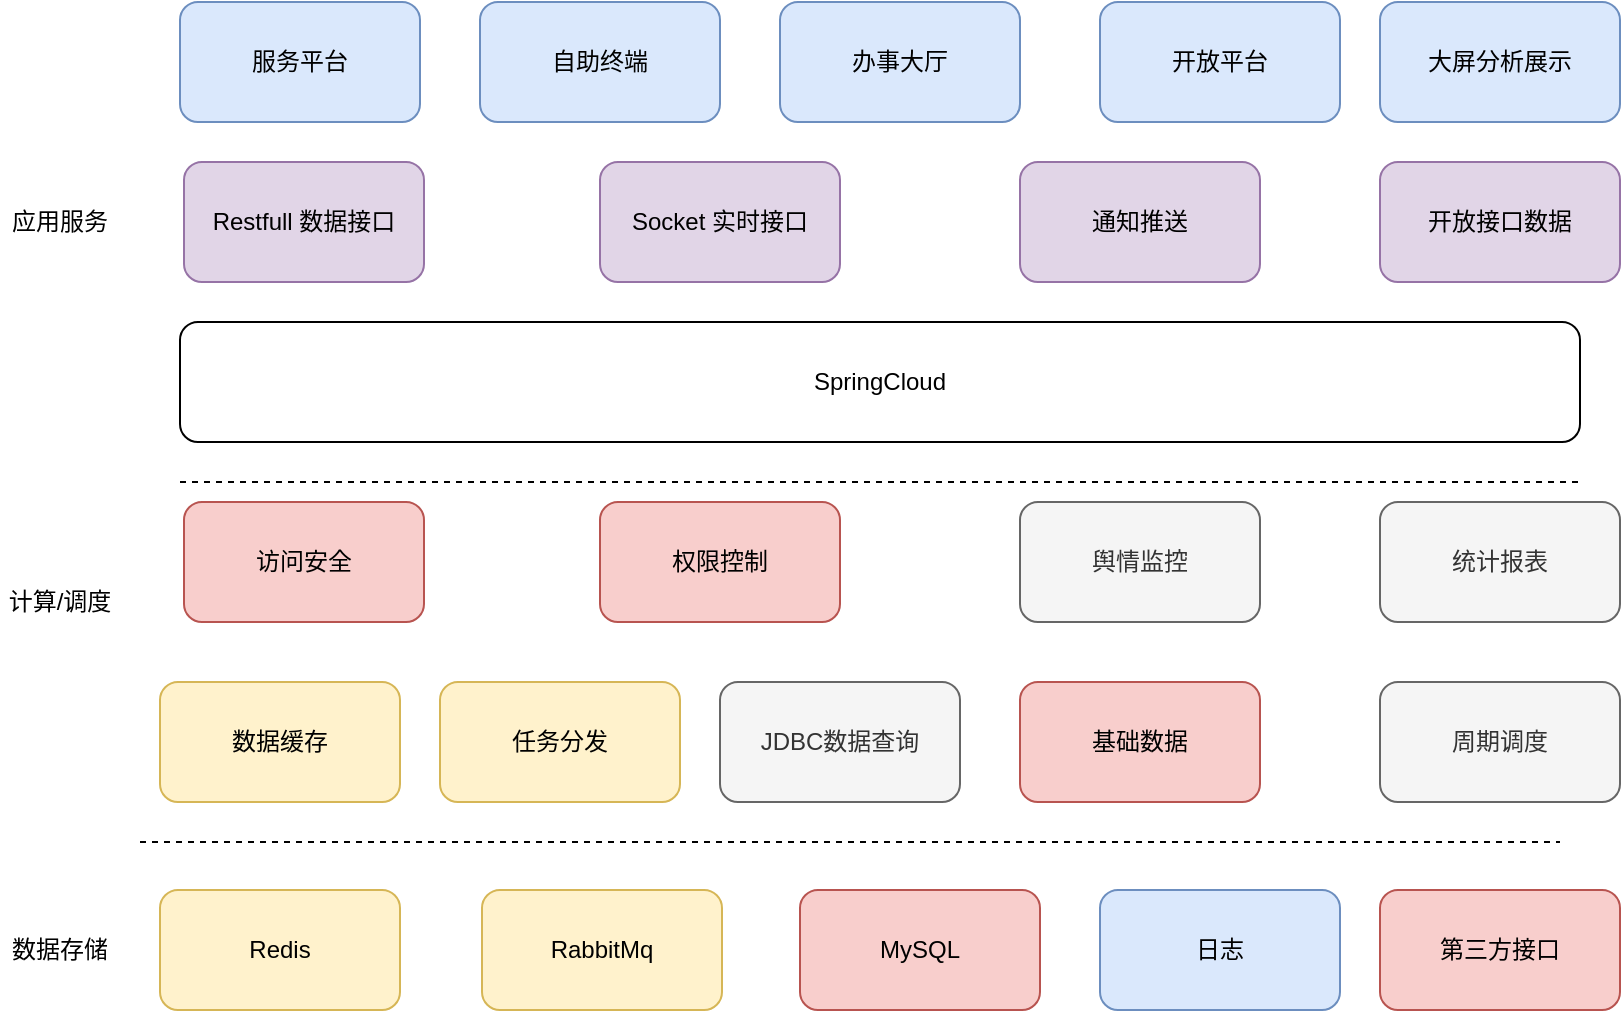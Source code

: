 <mxfile version="12.5.5" type="github">
  <diagram id="Hi7QrelX07eE-1ibjC6R" name="第 1 页">
    <mxGraphModel dx="891" dy="591" grid="1" gridSize="10" guides="1" tooltips="1" connect="1" arrows="1" fold="1" page="1" pageScale="1" pageWidth="827" pageHeight="1169" math="0" shadow="0">
      <root>
        <mxCell id="0"/>
        <mxCell id="1" parent="0"/>
        <mxCell id="vQXIs_iH9I_F0HhUDLEr-1" value="Redis" style="rounded=1;whiteSpace=wrap;html=1;fillColor=#fff2cc;strokeColor=#d6b656;" vertex="1" parent="1">
          <mxGeometry x="130" y="494" width="120" height="60" as="geometry"/>
        </mxCell>
        <mxCell id="vQXIs_iH9I_F0HhUDLEr-2" value="MySQL" style="rounded=1;whiteSpace=wrap;html=1;fillColor=#f8cecc;strokeColor=#b85450;" vertex="1" parent="1">
          <mxGeometry x="450" y="494" width="120" height="60" as="geometry"/>
        </mxCell>
        <mxCell id="vQXIs_iH9I_F0HhUDLEr-3" value="" style="endArrow=none;dashed=1;html=1;" edge="1" parent="1">
          <mxGeometry width="50" height="50" relative="1" as="geometry">
            <mxPoint x="120" y="470" as="sourcePoint"/>
            <mxPoint x="830" y="470" as="targetPoint"/>
            <Array as="points">
              <mxPoint x="400" y="470"/>
            </Array>
          </mxGeometry>
        </mxCell>
        <mxCell id="vQXIs_iH9I_F0HhUDLEr-4" value="数据存储" style="text;html=1;strokeColor=none;fillColor=none;align=center;verticalAlign=middle;whiteSpace=wrap;rounded=0;" vertex="1" parent="1">
          <mxGeometry x="50" y="514" width="60" height="20" as="geometry"/>
        </mxCell>
        <mxCell id="vQXIs_iH9I_F0HhUDLEr-5" value="日志" style="rounded=1;whiteSpace=wrap;html=1;fillColor=#dae8fc;strokeColor=#6c8ebf;" vertex="1" parent="1">
          <mxGeometry x="600" y="494" width="120" height="60" as="geometry"/>
        </mxCell>
        <mxCell id="vQXIs_iH9I_F0HhUDLEr-6" value="计算/调度" style="text;html=1;strokeColor=none;fillColor=none;align=center;verticalAlign=middle;whiteSpace=wrap;rounded=0;" vertex="1" parent="1">
          <mxGeometry x="50" y="340" width="60" height="20" as="geometry"/>
        </mxCell>
        <mxCell id="vQXIs_iH9I_F0HhUDLEr-7" value="应用服务" style="text;html=1;strokeColor=none;fillColor=none;align=center;verticalAlign=middle;whiteSpace=wrap;rounded=0;" vertex="1" parent="1">
          <mxGeometry x="50" y="150" width="60" height="20" as="geometry"/>
        </mxCell>
        <mxCell id="vQXIs_iH9I_F0HhUDLEr-15" value="周期调度" style="rounded=1;whiteSpace=wrap;html=1;fillColor=#f5f5f5;strokeColor=#666666;fontColor=#333333;" vertex="1" parent="1">
          <mxGeometry x="740" y="390" width="120" height="60" as="geometry"/>
        </mxCell>
        <mxCell id="vQXIs_iH9I_F0HhUDLEr-16" value="统计报表" style="rounded=1;whiteSpace=wrap;html=1;fillColor=#f5f5f5;strokeColor=#666666;fontColor=#333333;" vertex="1" parent="1">
          <mxGeometry x="740" y="300" width="120" height="60" as="geometry"/>
        </mxCell>
        <mxCell id="vQXIs_iH9I_F0HhUDLEr-17" value="Restfull 数据接口" style="rounded=1;whiteSpace=wrap;html=1;fillColor=#e1d5e7;strokeColor=#9673a6;" vertex="1" parent="1">
          <mxGeometry x="142" y="130" width="120" height="60" as="geometry"/>
        </mxCell>
        <mxCell id="vQXIs_iH9I_F0HhUDLEr-18" value="Socket 实时接口" style="rounded=1;whiteSpace=wrap;html=1;fillColor=#e1d5e7;strokeColor=#9673a6;" vertex="1" parent="1">
          <mxGeometry x="350" y="130" width="120" height="60" as="geometry"/>
        </mxCell>
        <mxCell id="vQXIs_iH9I_F0HhUDLEr-20" value="服务平台" style="rounded=1;whiteSpace=wrap;html=1;fillColor=#dae8fc;strokeColor=#6c8ebf;" vertex="1" parent="1">
          <mxGeometry x="140" y="50" width="120" height="60" as="geometry"/>
        </mxCell>
        <mxCell id="vQXIs_iH9I_F0HhUDLEr-21" value="自助终端" style="rounded=1;whiteSpace=wrap;html=1;fillColor=#dae8fc;strokeColor=#6c8ebf;" vertex="1" parent="1">
          <mxGeometry x="290" y="50" width="120" height="60" as="geometry"/>
        </mxCell>
        <mxCell id="vQXIs_iH9I_F0HhUDLEr-22" value="通知推送" style="rounded=1;whiteSpace=wrap;html=1;fillColor=#e1d5e7;strokeColor=#9673a6;" vertex="1" parent="1">
          <mxGeometry x="560" y="130" width="120" height="60" as="geometry"/>
        </mxCell>
        <mxCell id="vQXIs_iH9I_F0HhUDLEr-23" value="开放接口数据" style="rounded=1;whiteSpace=wrap;html=1;fillColor=#e1d5e7;strokeColor=#9673a6;" vertex="1" parent="1">
          <mxGeometry x="740" y="130" width="120" height="60" as="geometry"/>
        </mxCell>
        <mxCell id="vQXIs_iH9I_F0HhUDLEr-24" value="办事大厅" style="rounded=1;whiteSpace=wrap;html=1;fillColor=#dae8fc;strokeColor=#6c8ebf;" vertex="1" parent="1">
          <mxGeometry x="440" y="50" width="120" height="60" as="geometry"/>
        </mxCell>
        <mxCell id="vQXIs_iH9I_F0HhUDLEr-25" value="开放平台" style="rounded=1;whiteSpace=wrap;html=1;fillColor=#dae8fc;strokeColor=#6c8ebf;" vertex="1" parent="1">
          <mxGeometry x="600" y="50" width="120" height="60" as="geometry"/>
        </mxCell>
        <mxCell id="vQXIs_iH9I_F0HhUDLEr-26" value="JDBC数据查询" style="rounded=1;whiteSpace=wrap;html=1;fillColor=#f5f5f5;strokeColor=#666666;fontColor=#333333;" vertex="1" parent="1">
          <mxGeometry x="410" y="390" width="120" height="60" as="geometry"/>
        </mxCell>
        <mxCell id="vQXIs_iH9I_F0HhUDLEr-27" value="第三方接口" style="rounded=1;whiteSpace=wrap;html=1;fillColor=#f8cecc;strokeColor=#b85450;" vertex="1" parent="1">
          <mxGeometry x="740" y="494" width="120" height="60" as="geometry"/>
        </mxCell>
        <mxCell id="vQXIs_iH9I_F0HhUDLEr-28" value="基础数据" style="rounded=1;whiteSpace=wrap;html=1;fillColor=#f8cecc;strokeColor=#b85450;" vertex="1" parent="1">
          <mxGeometry x="560" y="390" width="120" height="60" as="geometry"/>
        </mxCell>
        <mxCell id="vQXIs_iH9I_F0HhUDLEr-29" value="访问安全" style="rounded=1;whiteSpace=wrap;html=1;fillColor=#f8cecc;strokeColor=#b85450;" vertex="1" parent="1">
          <mxGeometry x="142" y="300" width="120" height="60" as="geometry"/>
        </mxCell>
        <mxCell id="vQXIs_iH9I_F0HhUDLEr-30" value="" style="endArrow=none;dashed=1;html=1;" edge="1" parent="1">
          <mxGeometry width="50" height="50" relative="1" as="geometry">
            <mxPoint x="140" y="290" as="sourcePoint"/>
            <mxPoint x="840" y="290" as="targetPoint"/>
            <Array as="points">
              <mxPoint x="520" y="290"/>
            </Array>
          </mxGeometry>
        </mxCell>
        <mxCell id="vQXIs_iH9I_F0HhUDLEr-31" value="RabbitMq" style="rounded=1;whiteSpace=wrap;html=1;fillColor=#fff2cc;strokeColor=#d6b656;" vertex="1" parent="1">
          <mxGeometry x="291" y="494" width="120" height="60" as="geometry"/>
        </mxCell>
        <mxCell id="vQXIs_iH9I_F0HhUDLEr-32" value="舆情监控" style="rounded=1;whiteSpace=wrap;html=1;fillColor=#f5f5f5;strokeColor=#666666;fontColor=#333333;" vertex="1" parent="1">
          <mxGeometry x="560" y="300" width="120" height="60" as="geometry"/>
        </mxCell>
        <mxCell id="vQXIs_iH9I_F0HhUDLEr-35" value="数据缓存" style="rounded=1;whiteSpace=wrap;html=1;fillColor=#fff2cc;strokeColor=#d6b656;" vertex="1" parent="1">
          <mxGeometry x="130" y="390" width="120" height="60" as="geometry"/>
        </mxCell>
        <mxCell id="vQXIs_iH9I_F0HhUDLEr-36" value="任务分发" style="rounded=1;whiteSpace=wrap;html=1;fillColor=#fff2cc;strokeColor=#d6b656;" vertex="1" parent="1">
          <mxGeometry x="270" y="390" width="120" height="60" as="geometry"/>
        </mxCell>
        <mxCell id="vQXIs_iH9I_F0HhUDLEr-37" value="SpringCloud" style="rounded=1;whiteSpace=wrap;html=1;" vertex="1" parent="1">
          <mxGeometry x="140" y="210" width="700" height="60" as="geometry"/>
        </mxCell>
        <mxCell id="vQXIs_iH9I_F0HhUDLEr-38" value="大屏分析展示" style="rounded=1;whiteSpace=wrap;html=1;fillColor=#dae8fc;strokeColor=#6c8ebf;" vertex="1" parent="1">
          <mxGeometry x="740" y="50" width="120" height="60" as="geometry"/>
        </mxCell>
        <mxCell id="vQXIs_iH9I_F0HhUDLEr-39" value="权限控制" style="rounded=1;whiteSpace=wrap;html=1;fillColor=#f8cecc;strokeColor=#b85450;" vertex="1" parent="1">
          <mxGeometry x="350" y="300" width="120" height="60" as="geometry"/>
        </mxCell>
      </root>
    </mxGraphModel>
  </diagram>
</mxfile>
